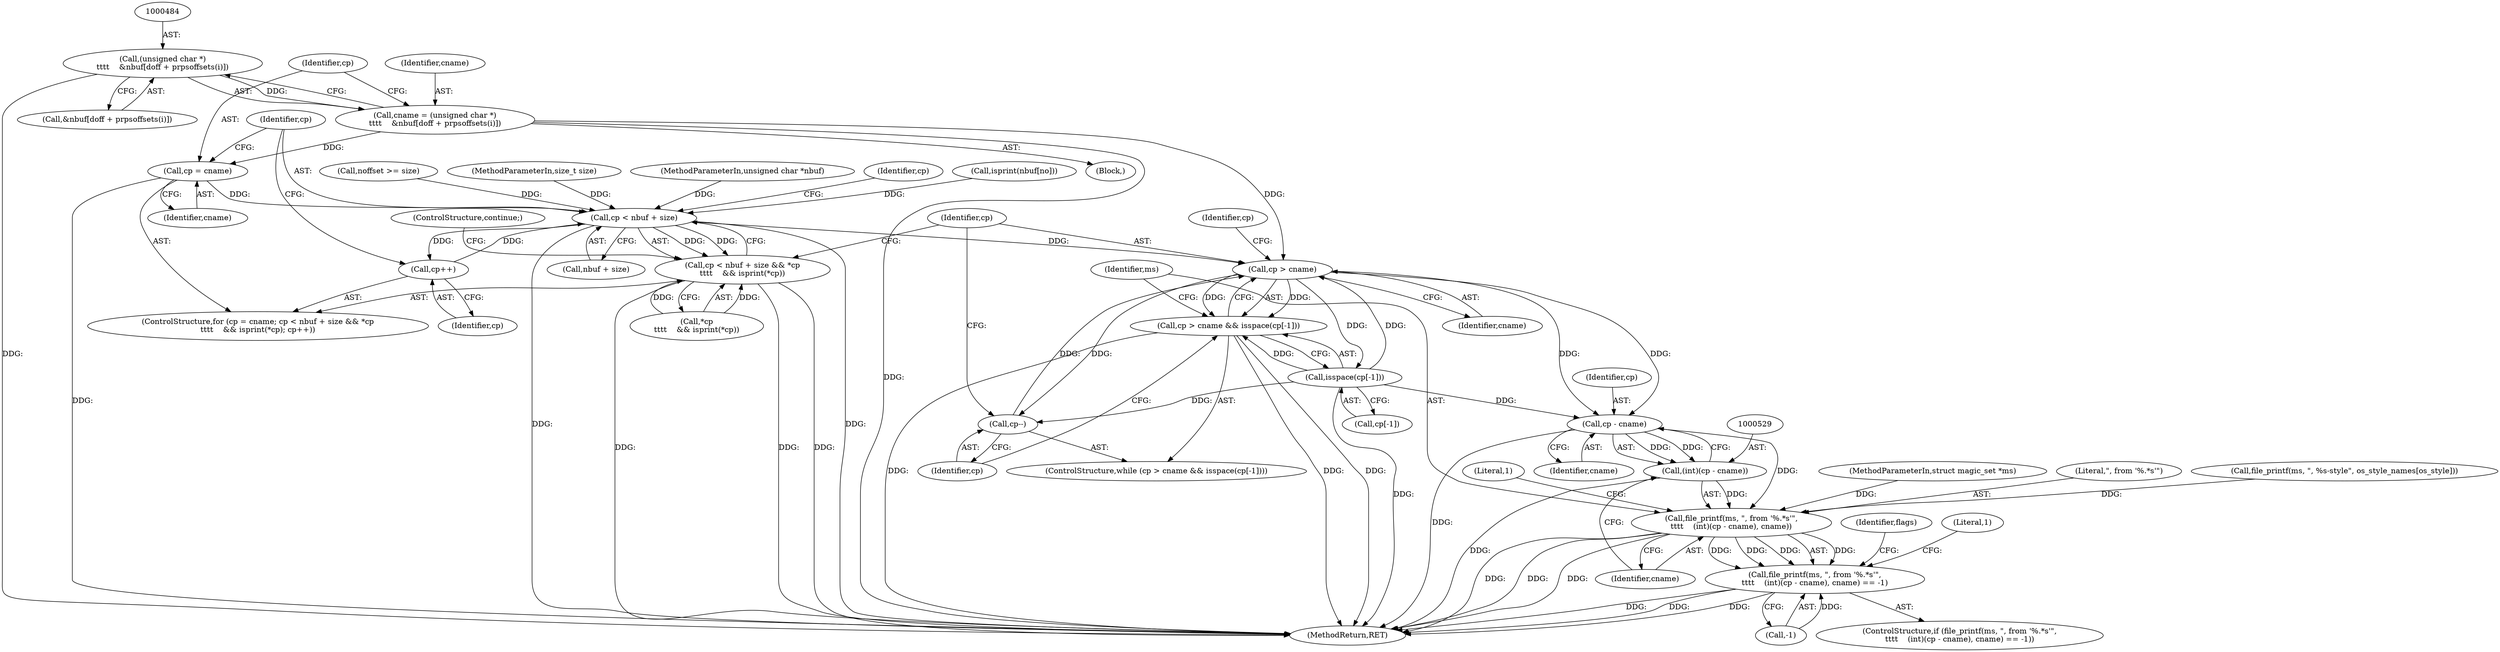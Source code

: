 digraph "0_file_2858eaf99f6cc5aae129bcbf1e24ad160240185f@pointer" {
"1000483" [label="(Call,(unsigned char *)\n\t\t\t\t    &nbuf[doff + prpsoffsets(i)])"];
"1000481" [label="(Call,cname = (unsigned char *)\n\t\t\t\t    &nbuf[doff + prpsoffsets(i)])"];
"1000493" [label="(Call,cp = cname)"];
"1000497" [label="(Call,cp < nbuf + size)"];
"1000496" [label="(Call,cp < nbuf + size && *cp\n\t\t\t\t    && isprint(*cp))"];
"1000508" [label="(Call,cp++)"];
"1000513" [label="(Call,cp > cname)"];
"1000512" [label="(Call,cp > cname && isspace(cp[-1]))"];
"1000516" [label="(Call,isspace(cp[-1]))"];
"1000521" [label="(Call,cp--)"];
"1000530" [label="(Call,cp - cname)"];
"1000528" [label="(Call,(int)(cp - cname))"];
"1000525" [label="(Call,file_printf(ms, \", from '%.*s'\",\n\t\t\t\t    (int)(cp - cname), cname))"];
"1000524" [label="(Call,file_printf(ms, \", from '%.*s'\",\n\t\t\t\t    (int)(cp - cname), cname) == -1)"];
"1000498" [label="(Identifier,cp)"];
"1000472" [label="(Call,isprint(nbuf[no]))"];
"1000534" [label="(Call,-1)"];
"1000499" [label="(Call,nbuf + size)"];
"1000510" [label="(ControlStructure,continue;)"];
"1000512" [label="(Call,cp > cname && isspace(cp[-1]))"];
"1000393" [label="(Call,noffset >= size)"];
"1000530" [label="(Call,cp - cname)"];
"1000483" [label="(Call,(unsigned char *)\n\t\t\t\t    &nbuf[doff + prpsoffsets(i)])"];
"1000495" [label="(Identifier,cname)"];
"1000526" [label="(Identifier,ms)"];
"1000540" [label="(Identifier,flags)"];
"1000482" [label="(Identifier,cname)"];
"1000532" [label="(Identifier,cname)"];
"1000492" [label="(ControlStructure,for (cp = cname; cp < nbuf + size && *cp\n\t\t\t\t    && isprint(*cp); cp++))"];
"1000524" [label="(Call,file_printf(ms, \", from '%.*s'\",\n\t\t\t\t    (int)(cp - cname), cname) == -1)"];
"1000481" [label="(Call,cname = (unsigned char *)\n\t\t\t\t    &nbuf[doff + prpsoffsets(i)])"];
"1000535" [label="(Literal,1)"];
"1000508" [label="(Call,cp++)"];
"1000493" [label="(Call,cp = cname)"];
"1000496" [label="(Call,cp < nbuf + size && *cp\n\t\t\t\t    && isprint(*cp))"];
"1000485" [label="(Call,&nbuf[doff + prpsoffsets(i)])"];
"1000110" [label="(MethodParameterIn,struct magic_set *ms)"];
"1000537" [label="(Literal,1)"];
"1000119" [label="(MethodParameterIn,size_t size)"];
"1000522" [label="(Identifier,cp)"];
"1000111" [label="(MethodParameterIn,unsigned char *nbuf)"];
"1000513" [label="(Call,cp > cname)"];
"1000511" [label="(ControlStructure,while (cp > cname && isspace(cp[-1])))"];
"1000528" [label="(Call,(int)(cp - cname))"];
"1000497" [label="(Call,cp < nbuf + size)"];
"1000502" [label="(Call,*cp\n\t\t\t\t    && isprint(*cp))"];
"1000516" [label="(Call,isspace(cp[-1]))"];
"1000504" [label="(Identifier,cp)"];
"1000517" [label="(Call,cp[-1])"];
"1000361" [label="(Block,)"];
"1000533" [label="(Identifier,cname)"];
"1000527" [label="(Literal,\", from '%.*s'\")"];
"1000525" [label="(Call,file_printf(ms, \", from '%.*s'\",\n\t\t\t\t    (int)(cp - cname), cname))"];
"1000523" [label="(ControlStructure,if (file_printf(ms, \", from '%.*s'\",\n\t\t\t\t    (int)(cp - cname), cname) == -1))"];
"1000514" [label="(Identifier,cp)"];
"1000548" [label="(MethodReturn,RET)"];
"1000509" [label="(Identifier,cp)"];
"1000521" [label="(Call,cp--)"];
"1000494" [label="(Identifier,cp)"];
"1000518" [label="(Identifier,cp)"];
"1000216" [label="(Call,file_printf(ms, \", %s-style\", os_style_names[os_style]))"];
"1000515" [label="(Identifier,cname)"];
"1000531" [label="(Identifier,cp)"];
"1000483" -> "1000481"  [label="AST: "];
"1000483" -> "1000485"  [label="CFG: "];
"1000484" -> "1000483"  [label="AST: "];
"1000485" -> "1000483"  [label="AST: "];
"1000481" -> "1000483"  [label="CFG: "];
"1000483" -> "1000548"  [label="DDG: "];
"1000483" -> "1000481"  [label="DDG: "];
"1000481" -> "1000361"  [label="AST: "];
"1000482" -> "1000481"  [label="AST: "];
"1000494" -> "1000481"  [label="CFG: "];
"1000481" -> "1000548"  [label="DDG: "];
"1000481" -> "1000493"  [label="DDG: "];
"1000481" -> "1000513"  [label="DDG: "];
"1000493" -> "1000492"  [label="AST: "];
"1000493" -> "1000495"  [label="CFG: "];
"1000494" -> "1000493"  [label="AST: "];
"1000495" -> "1000493"  [label="AST: "];
"1000498" -> "1000493"  [label="CFG: "];
"1000493" -> "1000548"  [label="DDG: "];
"1000493" -> "1000497"  [label="DDG: "];
"1000497" -> "1000496"  [label="AST: "];
"1000497" -> "1000499"  [label="CFG: "];
"1000498" -> "1000497"  [label="AST: "];
"1000499" -> "1000497"  [label="AST: "];
"1000504" -> "1000497"  [label="CFG: "];
"1000496" -> "1000497"  [label="CFG: "];
"1000497" -> "1000548"  [label="DDG: "];
"1000497" -> "1000548"  [label="DDG: "];
"1000497" -> "1000496"  [label="DDG: "];
"1000497" -> "1000496"  [label="DDG: "];
"1000508" -> "1000497"  [label="DDG: "];
"1000472" -> "1000497"  [label="DDG: "];
"1000111" -> "1000497"  [label="DDG: "];
"1000393" -> "1000497"  [label="DDG: "];
"1000119" -> "1000497"  [label="DDG: "];
"1000497" -> "1000508"  [label="DDG: "];
"1000497" -> "1000513"  [label="DDG: "];
"1000496" -> "1000492"  [label="AST: "];
"1000496" -> "1000502"  [label="CFG: "];
"1000502" -> "1000496"  [label="AST: "];
"1000510" -> "1000496"  [label="CFG: "];
"1000514" -> "1000496"  [label="CFG: "];
"1000496" -> "1000548"  [label="DDG: "];
"1000496" -> "1000548"  [label="DDG: "];
"1000496" -> "1000548"  [label="DDG: "];
"1000502" -> "1000496"  [label="DDG: "];
"1000502" -> "1000496"  [label="DDG: "];
"1000508" -> "1000492"  [label="AST: "];
"1000508" -> "1000509"  [label="CFG: "];
"1000509" -> "1000508"  [label="AST: "];
"1000498" -> "1000508"  [label="CFG: "];
"1000513" -> "1000512"  [label="AST: "];
"1000513" -> "1000515"  [label="CFG: "];
"1000514" -> "1000513"  [label="AST: "];
"1000515" -> "1000513"  [label="AST: "];
"1000518" -> "1000513"  [label="CFG: "];
"1000512" -> "1000513"  [label="CFG: "];
"1000513" -> "1000512"  [label="DDG: "];
"1000513" -> "1000512"  [label="DDG: "];
"1000521" -> "1000513"  [label="DDG: "];
"1000516" -> "1000513"  [label="DDG: "];
"1000513" -> "1000516"  [label="DDG: "];
"1000513" -> "1000521"  [label="DDG: "];
"1000513" -> "1000530"  [label="DDG: "];
"1000513" -> "1000530"  [label="DDG: "];
"1000512" -> "1000511"  [label="AST: "];
"1000512" -> "1000516"  [label="CFG: "];
"1000516" -> "1000512"  [label="AST: "];
"1000522" -> "1000512"  [label="CFG: "];
"1000526" -> "1000512"  [label="CFG: "];
"1000512" -> "1000548"  [label="DDG: "];
"1000512" -> "1000548"  [label="DDG: "];
"1000512" -> "1000548"  [label="DDG: "];
"1000516" -> "1000512"  [label="DDG: "];
"1000516" -> "1000517"  [label="CFG: "];
"1000517" -> "1000516"  [label="AST: "];
"1000516" -> "1000548"  [label="DDG: "];
"1000516" -> "1000521"  [label="DDG: "];
"1000516" -> "1000530"  [label="DDG: "];
"1000521" -> "1000511"  [label="AST: "];
"1000521" -> "1000522"  [label="CFG: "];
"1000522" -> "1000521"  [label="AST: "];
"1000514" -> "1000521"  [label="CFG: "];
"1000530" -> "1000528"  [label="AST: "];
"1000530" -> "1000532"  [label="CFG: "];
"1000531" -> "1000530"  [label="AST: "];
"1000532" -> "1000530"  [label="AST: "];
"1000528" -> "1000530"  [label="CFG: "];
"1000530" -> "1000548"  [label="DDG: "];
"1000530" -> "1000528"  [label="DDG: "];
"1000530" -> "1000528"  [label="DDG: "];
"1000530" -> "1000525"  [label="DDG: "];
"1000528" -> "1000525"  [label="AST: "];
"1000529" -> "1000528"  [label="AST: "];
"1000533" -> "1000528"  [label="CFG: "];
"1000528" -> "1000548"  [label="DDG: "];
"1000528" -> "1000525"  [label="DDG: "];
"1000525" -> "1000524"  [label="AST: "];
"1000525" -> "1000533"  [label="CFG: "];
"1000526" -> "1000525"  [label="AST: "];
"1000527" -> "1000525"  [label="AST: "];
"1000533" -> "1000525"  [label="AST: "];
"1000535" -> "1000525"  [label="CFG: "];
"1000525" -> "1000548"  [label="DDG: "];
"1000525" -> "1000548"  [label="DDG: "];
"1000525" -> "1000548"  [label="DDG: "];
"1000525" -> "1000524"  [label="DDG: "];
"1000525" -> "1000524"  [label="DDG: "];
"1000525" -> "1000524"  [label="DDG: "];
"1000525" -> "1000524"  [label="DDG: "];
"1000216" -> "1000525"  [label="DDG: "];
"1000110" -> "1000525"  [label="DDG: "];
"1000524" -> "1000523"  [label="AST: "];
"1000524" -> "1000534"  [label="CFG: "];
"1000534" -> "1000524"  [label="AST: "];
"1000537" -> "1000524"  [label="CFG: "];
"1000540" -> "1000524"  [label="CFG: "];
"1000524" -> "1000548"  [label="DDG: "];
"1000524" -> "1000548"  [label="DDG: "];
"1000524" -> "1000548"  [label="DDG: "];
"1000534" -> "1000524"  [label="DDG: "];
}
